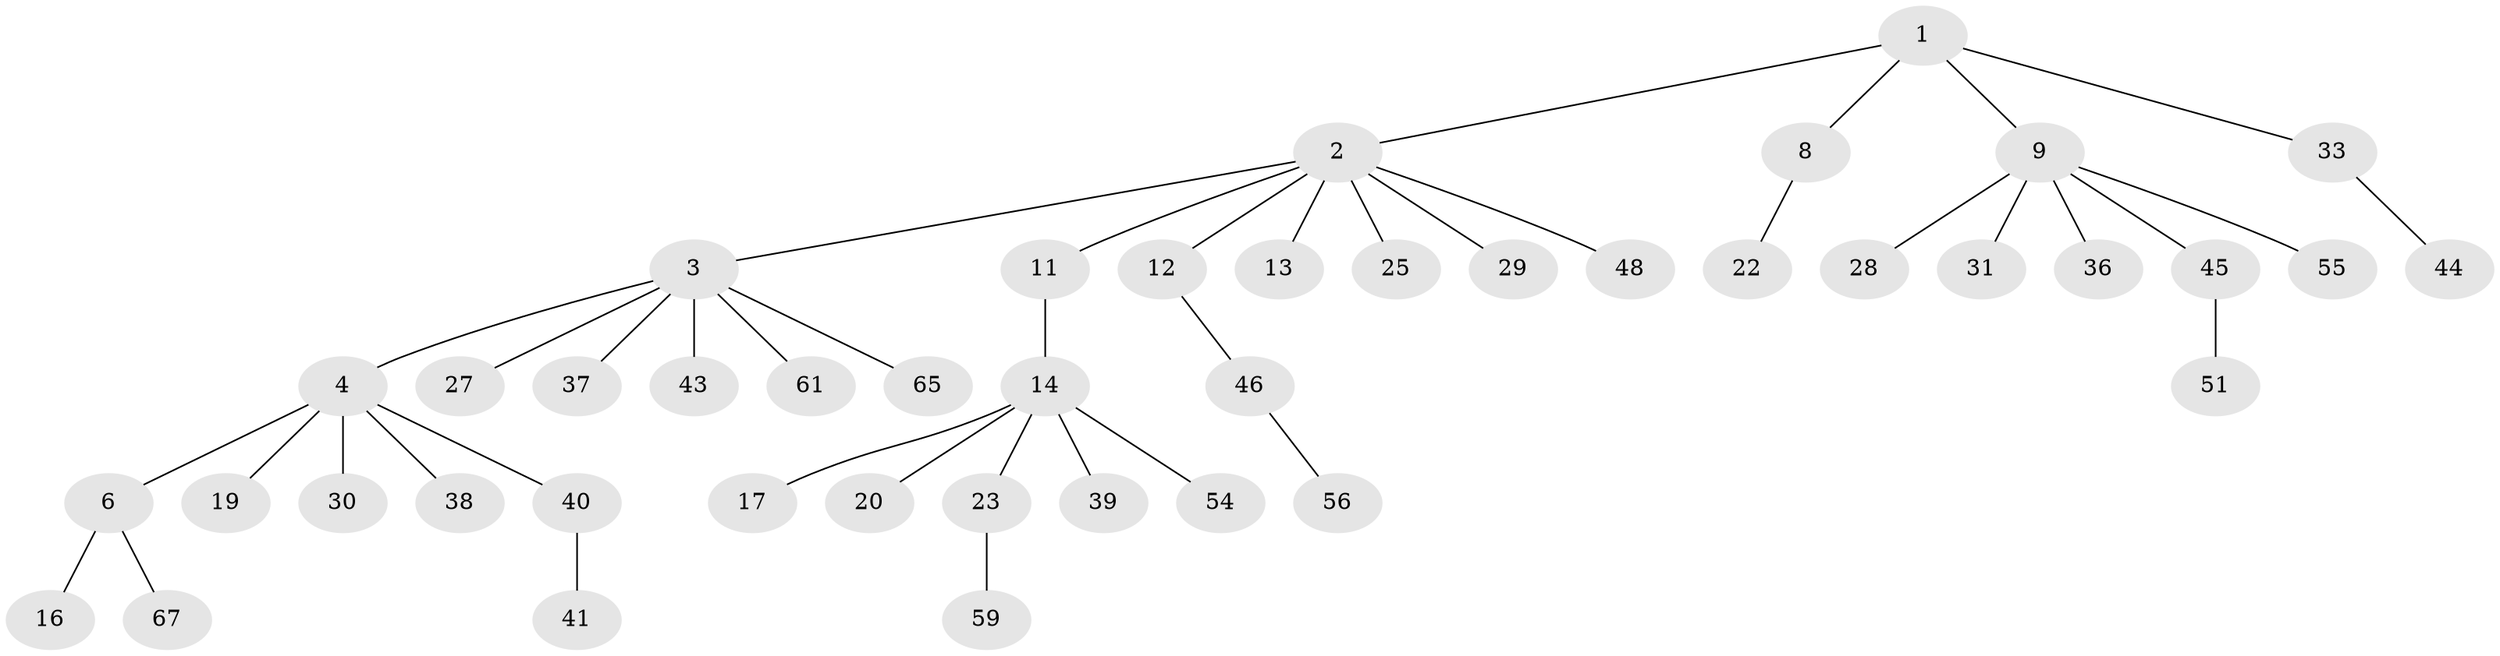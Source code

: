 // Generated by graph-tools (version 1.1) at 2025/24/03/03/25 07:24:07]
// undirected, 43 vertices, 42 edges
graph export_dot {
graph [start="1"]
  node [color=gray90,style=filled];
  1 [super="+10"];
  2 [super="+7"];
  3 [super="+35"];
  4 [super="+5"];
  6;
  8 [super="+57"];
  9 [super="+15"];
  11 [super="+26"];
  12;
  13 [super="+68"];
  14 [super="+18"];
  16 [super="+32"];
  17 [super="+21"];
  19;
  20 [super="+60"];
  22 [super="+64"];
  23 [super="+24"];
  25;
  27 [super="+34"];
  28;
  29 [super="+47"];
  30;
  31;
  33 [super="+42"];
  36;
  37 [super="+52"];
  38 [super="+66"];
  39;
  40;
  41;
  43;
  44;
  45 [super="+50"];
  46 [super="+53"];
  48 [super="+49"];
  51;
  54;
  55 [super="+62"];
  56 [super="+58"];
  59;
  61 [super="+63"];
  65;
  67;
  1 -- 2;
  1 -- 8;
  1 -- 9;
  1 -- 33;
  2 -- 3;
  2 -- 11;
  2 -- 12;
  2 -- 48;
  2 -- 25;
  2 -- 13;
  2 -- 29;
  3 -- 4;
  3 -- 27;
  3 -- 43;
  3 -- 61;
  3 -- 65;
  3 -- 37;
  4 -- 38;
  4 -- 40;
  4 -- 19;
  4 -- 6;
  4 -- 30;
  6 -- 16;
  6 -- 67;
  8 -- 22;
  9 -- 31;
  9 -- 36;
  9 -- 45;
  9 -- 28;
  9 -- 55;
  11 -- 14;
  12 -- 46;
  14 -- 17;
  14 -- 39;
  14 -- 54;
  14 -- 20;
  14 -- 23;
  23 -- 59;
  33 -- 44;
  40 -- 41;
  45 -- 51;
  46 -- 56;
}
